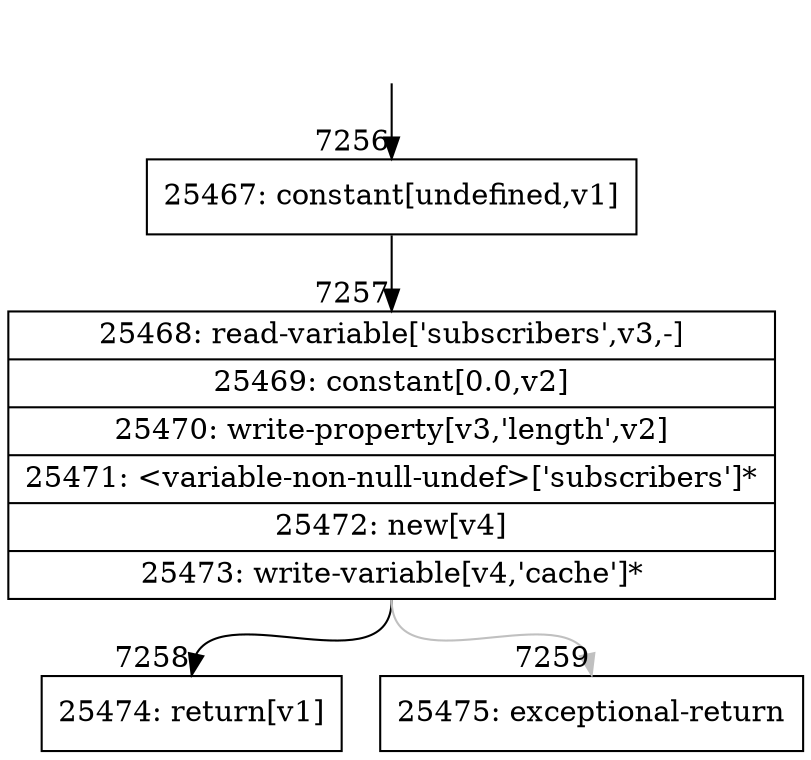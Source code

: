 digraph {
rankdir="TD"
BB_entry601[shape=none,label=""];
BB_entry601 -> BB7256 [tailport=s, headport=n, headlabel="    7256"]
BB7256 [shape=record label="{25467: constant[undefined,v1]}" ] 
BB7256 -> BB7257 [tailport=s, headport=n, headlabel="      7257"]
BB7257 [shape=record label="{25468: read-variable['subscribers',v3,-]|25469: constant[0.0,v2]|25470: write-property[v3,'length',v2]|25471: \<variable-non-null-undef\>['subscribers']*|25472: new[v4]|25473: write-variable[v4,'cache']*}" ] 
BB7257 -> BB7258 [tailport=s, headport=n, headlabel="      7258"]
BB7257 -> BB7259 [tailport=s, headport=n, color=gray, headlabel="      7259"]
BB7258 [shape=record label="{25474: return[v1]}" ] 
BB7259 [shape=record label="{25475: exceptional-return}" ] 
//#$~ 13401
}
